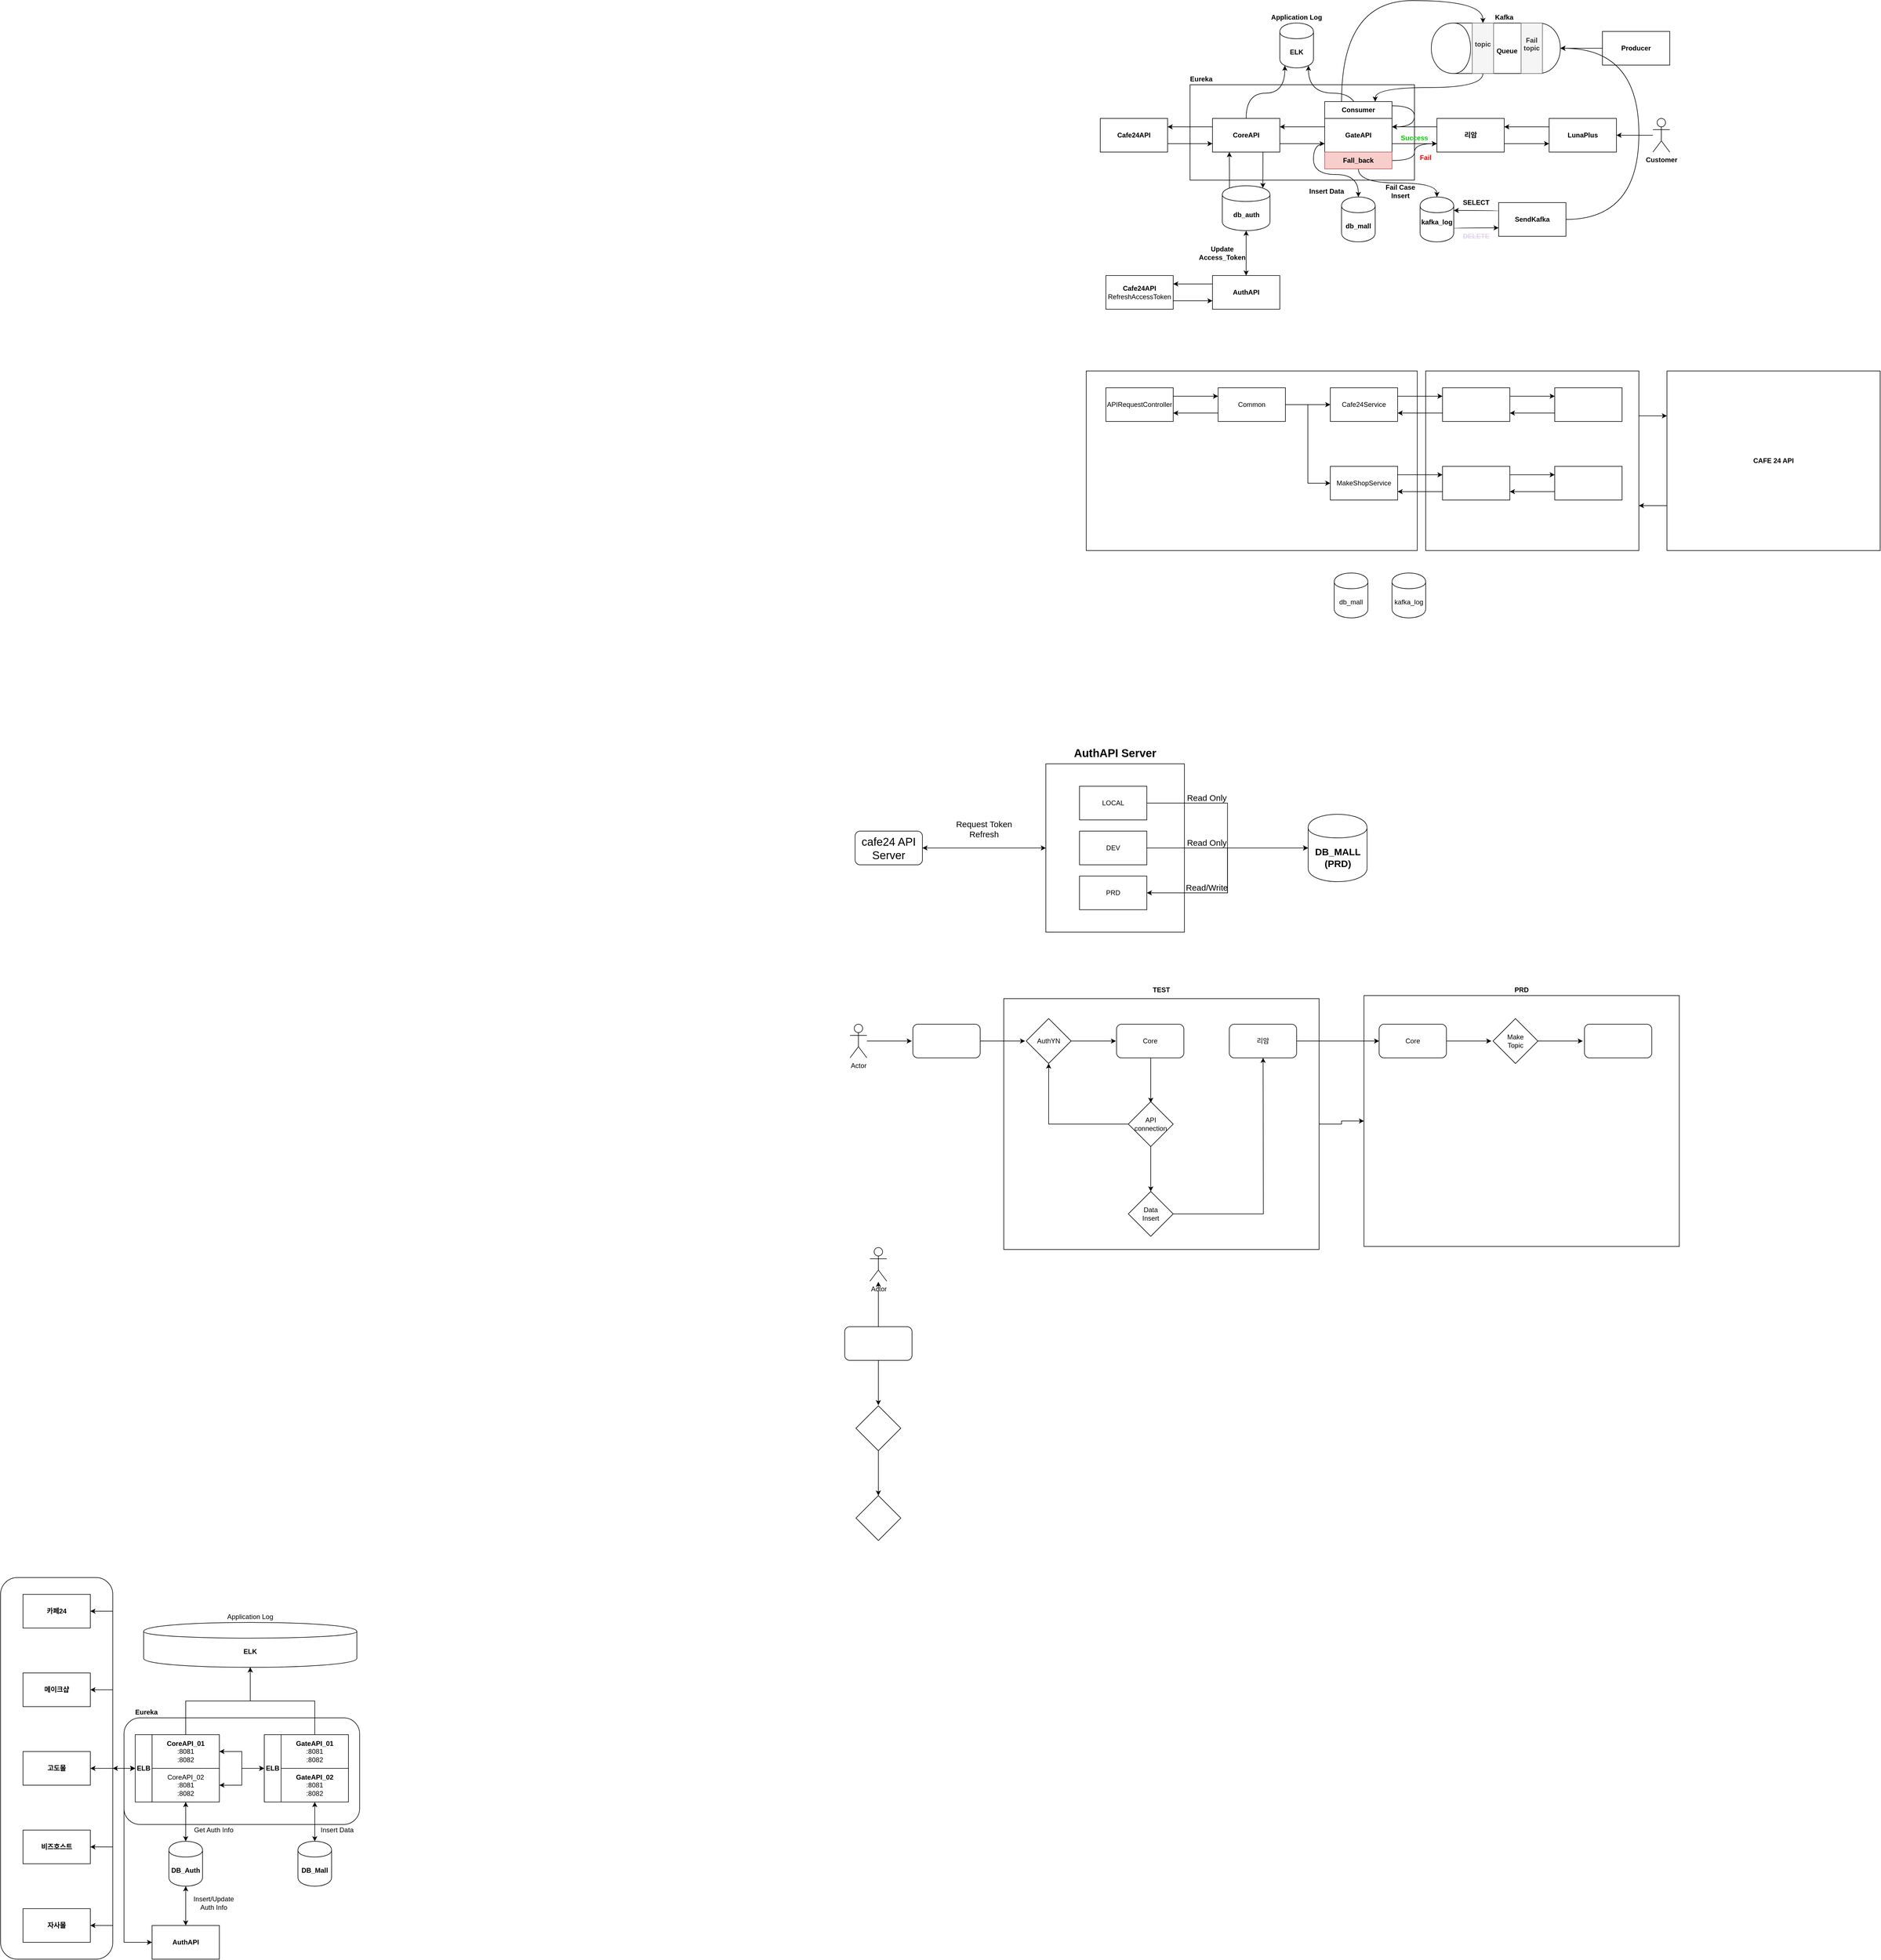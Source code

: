 <mxfile version="10.7.7" type="github"><diagram id="42ICKAVhLFUYCFlgOfqd" name="Page-1"><mxGraphModel dx="3048" dy="1965" grid="1" gridSize="10" guides="1" tooltips="1" connect="1" arrows="1" fold="1" page="1" pageScale="1" pageWidth="827" pageHeight="1169" background="#ffffff" math="0" shadow="0"><root><mxCell id="0"/><mxCell id="1" parent="0"/><mxCell id="e8cVg-T8dSf8cjD69aL8-143" value="" style="rounded=1;whiteSpace=wrap;html=1;" vertex="1" parent="1"><mxGeometry x="-1410" y="3040" width="420" height="190" as="geometry"/></mxCell><mxCell id="e8cVg-T8dSf8cjD69aL8-126" value="" style="rounded=1;whiteSpace=wrap;html=1;" vertex="1" parent="1"><mxGeometry x="-1630" y="2790" width="200" height="680" as="geometry"/></mxCell><mxCell id="e8cVg-T8dSf8cjD69aL8-74" value="" style="edgeStyle=orthogonalEdgeStyle;rounded=0;orthogonalLoop=1;jettySize=auto;html=1;" edge="1" parent="1" source="e8cVg-T8dSf8cjD69aL8-71" target="e8cVg-T8dSf8cjD69aL8-73"><mxGeometry relative="1" as="geometry"/></mxCell><mxCell id="e8cVg-T8dSf8cjD69aL8-71" value="" style="rounded=0;whiteSpace=wrap;html=1;" vertex="1" parent="1"><mxGeometry x="158" y="1758.5" width="562" height="447" as="geometry"/></mxCell><mxCell id="e8cVg-T8dSf8cjD69aL8-73" value="" style="rounded=0;whiteSpace=wrap;html=1;" vertex="1" parent="1"><mxGeometry x="800" y="1753" width="562" height="447" as="geometry"/></mxCell><mxCell id="qQLDGR3t0E1oaqMrPj8W-31" style="edgeStyle=orthogonalEdgeStyle;rounded=0;orthogonalLoop=1;jettySize=auto;html=1;exitX=0;exitY=0.5;exitDx=0;exitDy=0;entryX=1;entryY=0.5;entryDx=0;entryDy=0;fontSize=20;" parent="1" source="qQLDGR3t0E1oaqMrPj8W-4" target="qQLDGR3t0E1oaqMrPj8W-3" edge="1"><mxGeometry relative="1" as="geometry"/></mxCell><mxCell id="qQLDGR3t0E1oaqMrPj8W-4" value="&lt;font style=&quot;font-size: 17px&quot;&gt;&lt;b&gt;DB_MALL&lt;br&gt;(PRD)&lt;/b&gt;&lt;/font&gt;" style="shape=cylinder;whiteSpace=wrap;html=1;boundedLbl=1;backgroundOutline=1;" parent="1" vertex="1"><mxGeometry x="700.5" y="1430" width="105" height="120" as="geometry"/></mxCell><mxCell id="qQLDGR3t0E1oaqMrPj8W-32" style="edgeStyle=orthogonalEdgeStyle;rounded=0;orthogonalLoop=1;jettySize=auto;html=1;exitX=1;exitY=0.5;exitDx=0;exitDy=0;fontSize=20;" parent="1" source="qQLDGR3t0E1oaqMrPj8W-13" target="qQLDGR3t0E1oaqMrPj8W-5" edge="1"><mxGeometry relative="1" as="geometry"/></mxCell><mxCell id="qQLDGR3t0E1oaqMrPj8W-13" value="cafe24 API Server" style="rounded=1;whiteSpace=wrap;html=1;fontSize=20;" parent="1" vertex="1"><mxGeometry x="-107" y="1460" width="120" height="60" as="geometry"/></mxCell><mxCell id="qQLDGR3t0E1oaqMrPj8W-33" style="edgeStyle=orthogonalEdgeStyle;rounded=0;orthogonalLoop=1;jettySize=auto;html=1;exitX=0;exitY=0.5;exitDx=0;exitDy=0;entryX=1;entryY=0.5;entryDx=0;entryDy=0;fontSize=20;" parent="1" source="qQLDGR3t0E1oaqMrPj8W-5" target="qQLDGR3t0E1oaqMrPj8W-13" edge="1"><mxGeometry relative="1" as="geometry"/></mxCell><mxCell id="qQLDGR3t0E1oaqMrPj8W-5" value="" style="rounded=0;whiteSpace=wrap;html=1;" parent="1" vertex="1"><mxGeometry x="233" y="1340" width="247" height="300" as="geometry"/></mxCell><mxCell id="i5PrVwfJDP0Oif4N9ulg-36" style="edgeStyle=orthogonalEdgeStyle;rounded=0;orthogonalLoop=1;jettySize=auto;html=1;exitX=1;exitY=0.25;exitDx=0;exitDy=0;entryX=0;entryY=0.25;entryDx=0;entryDy=0;" parent="1" source="i5PrVwfJDP0Oif4N9ulg-24" target="i5PrVwfJDP0Oif4N9ulg-34" edge="1"><mxGeometry relative="1" as="geometry"/></mxCell><mxCell id="i5PrVwfJDP0Oif4N9ulg-24" value="" style="rounded=0;whiteSpace=wrap;html=1;" parent="1" vertex="1"><mxGeometry x="910" y="640" width="380" height="320" as="geometry"/></mxCell><mxCell id="i5PrVwfJDP0Oif4N9ulg-8" value="" style="rounded=0;whiteSpace=wrap;html=1;" parent="1" vertex="1"><mxGeometry x="305" y="640" width="590" height="320" as="geometry"/></mxCell><mxCell id="VjElKDRY21HF93xGervd-64" value="" style="rounded=0;whiteSpace=wrap;html=1;fontStyle=1" parent="1" vertex="1"><mxGeometry x="490" y="130" width="400" height="170" as="geometry"/></mxCell><mxCell id="yxk5ylUg4WmJQZPumc39-30" value="" style="shape=cylinder;whiteSpace=wrap;html=1;boundedLbl=1;backgroundOutline=1;rotation=-90;fontStyle=1" parent="1" vertex="1"><mxGeometry x="990" y="-50" width="90" height="230" as="geometry"/></mxCell><mxCell id="yxk5ylUg4WmJQZPumc39-11" style="edgeStyle=orthogonalEdgeStyle;rounded=0;orthogonalLoop=1;jettySize=auto;html=1;exitX=1;exitY=0.75;exitDx=0;exitDy=0;entryX=0;entryY=0.75;entryDx=0;entryDy=0;fontStyle=1" parent="1" source="yxk5ylUg4WmJQZPumc39-1" target="yxk5ylUg4WmJQZPumc39-2" edge="1"><mxGeometry relative="1" as="geometry"/></mxCell><mxCell id="yxk5ylUg4WmJQZPumc39-1" value="Cafe24API&lt;br&gt;" style="rounded=0;whiteSpace=wrap;html=1;fontStyle=1" parent="1" vertex="1"><mxGeometry x="330" y="190" width="120" height="60" as="geometry"/></mxCell><mxCell id="VjElKDRY21HF93xGervd-14" value="" style="edgeStyle=orthogonalEdgeStyle;curved=1;rounded=0;orthogonalLoop=1;jettySize=auto;html=1;fontStyle=1" parent="1" source="VjElKDRY21HF93xGervd-12" target="yxk5ylUg4WmJQZPumc39-22" edge="1"><mxGeometry relative="1" as="geometry"/></mxCell><mxCell id="VjElKDRY21HF93xGervd-17" style="edgeStyle=orthogonalEdgeStyle;curved=1;rounded=0;orthogonalLoop=1;jettySize=auto;html=1;exitX=0;exitY=0.25;exitDx=0;exitDy=0;entryX=1;entryY=0.25;entryDx=0;entryDy=0;fontStyle=1" parent="1" source="VjElKDRY21HF93xGervd-12" target="VjElKDRY21HF93xGervd-15" edge="1"><mxGeometry relative="1" as="geometry"/></mxCell><mxCell id="VjElKDRY21HF93xGervd-12" value="AuthAPI" style="rounded=0;whiteSpace=wrap;html=1;fontStyle=1" parent="1" vertex="1"><mxGeometry x="530" y="470" width="120" height="60" as="geometry"/></mxCell><mxCell id="VjElKDRY21HF93xGervd-18" style="edgeStyle=orthogonalEdgeStyle;curved=1;rounded=0;orthogonalLoop=1;jettySize=auto;html=1;exitX=1;exitY=0.75;exitDx=0;exitDy=0;entryX=0;entryY=0.75;entryDx=0;entryDy=0;fontStyle=1" parent="1" source="VjElKDRY21HF93xGervd-15" target="VjElKDRY21HF93xGervd-12" edge="1"><mxGeometry relative="1" as="geometry"/></mxCell><mxCell id="VjElKDRY21HF93xGervd-15" value="Cafe24API&lt;br&gt;&lt;span style=&quot;font-weight: normal&quot;&gt;RefreshAccessToken&lt;/span&gt;&lt;br&gt;" style="rounded=0;whiteSpace=wrap;html=1;fontStyle=1" parent="1" vertex="1"><mxGeometry x="340" y="470" width="120" height="60" as="geometry"/></mxCell><mxCell id="yxk5ylUg4WmJQZPumc39-10" style="edgeStyle=orthogonalEdgeStyle;rounded=0;orthogonalLoop=1;jettySize=auto;html=1;exitX=0;exitY=0.25;exitDx=0;exitDy=0;entryX=1;entryY=0.25;entryDx=0;entryDy=0;fontStyle=1" parent="1" source="yxk5ylUg4WmJQZPumc39-2" target="yxk5ylUg4WmJQZPumc39-1" edge="1"><mxGeometry relative="1" as="geometry"/></mxCell><mxCell id="VjElKDRY21HF93xGervd-96" style="edgeStyle=orthogonalEdgeStyle;curved=1;rounded=0;orthogonalLoop=1;jettySize=auto;html=1;exitX=1;exitY=0.75;exitDx=0;exitDy=0;entryX=0;entryY=0.75;entryDx=0;entryDy=0;fontStyle=1" parent="1" source="yxk5ylUg4WmJQZPumc39-2" target="VjElKDRY21HF93xGervd-87" edge="1"><mxGeometry relative="1" as="geometry"/></mxCell><mxCell id="VjElKDRY21HF93xGervd-119" style="edgeStyle=orthogonalEdgeStyle;curved=1;rounded=0;orthogonalLoop=1;jettySize=auto;html=1;exitX=0.75;exitY=1;exitDx=0;exitDy=0;entryX=0.85;entryY=0.05;entryDx=0;entryDy=0;entryPerimeter=0;fontStyle=1" parent="1" source="yxk5ylUg4WmJQZPumc39-2" target="yxk5ylUg4WmJQZPumc39-22" edge="1"><mxGeometry relative="1" as="geometry"/></mxCell><mxCell id="VjElKDRY21HF93xGervd-135" style="edgeStyle=orthogonalEdgeStyle;curved=1;rounded=0;orthogonalLoop=1;jettySize=auto;html=1;entryX=0.15;entryY=0.95;entryDx=0;entryDy=0;entryPerimeter=0;startArrow=none;startFill=0;fontStyle=1" parent="1" source="yxk5ylUg4WmJQZPumc39-2" target="VjElKDRY21HF93xGervd-134" edge="1"><mxGeometry relative="1" as="geometry"/></mxCell><mxCell id="yxk5ylUg4WmJQZPumc39-2" value="CoreAPI" style="rounded=0;whiteSpace=wrap;html=1;fontStyle=1" parent="1" vertex="1"><mxGeometry x="530" y="190" width="120" height="60" as="geometry"/></mxCell><mxCell id="VjElKDRY21HF93xGervd-84" style="edgeStyle=orthogonalEdgeStyle;curved=1;rounded=0;orthogonalLoop=1;jettySize=auto;html=1;exitX=1;exitY=0.75;exitDx=0;exitDy=0;entryX=0;entryY=0.75;entryDx=0;entryDy=0;fontStyle=1" parent="1" source="yxk5ylUg4WmJQZPumc39-6" target="VjElKDRY21HF93xGervd-4" edge="1"><mxGeometry relative="1" as="geometry"/></mxCell><mxCell id="VjElKDRY21HF93xGervd-93" style="edgeStyle=orthogonalEdgeStyle;curved=1;rounded=0;orthogonalLoop=1;jettySize=auto;html=1;exitX=0;exitY=0.25;exitDx=0;exitDy=0;entryX=1;entryY=0.25;entryDx=0;entryDy=0;fontStyle=1" parent="1" source="yxk5ylUg4WmJQZPumc39-6" target="VjElKDRY21HF93xGervd-87" edge="1"><mxGeometry relative="1" as="geometry"/></mxCell><mxCell id="yxk5ylUg4WmJQZPumc39-6" value="리암" style="rounded=0;whiteSpace=wrap;html=1;fontStyle=1" parent="1" vertex="1"><mxGeometry x="930" y="190" width="120" height="60" as="geometry"/></mxCell><mxCell id="VjElKDRY21HF93xGervd-94" style="edgeStyle=orthogonalEdgeStyle;curved=1;rounded=0;orthogonalLoop=1;jettySize=auto;html=1;exitX=1;exitY=0.75;exitDx=0;exitDy=0;entryX=0;entryY=0.75;entryDx=0;entryDy=0;fontStyle=1" parent="1" source="VjElKDRY21HF93xGervd-87" target="yxk5ylUg4WmJQZPumc39-6" edge="1"><mxGeometry relative="1" as="geometry"/></mxCell><mxCell id="VjElKDRY21HF93xGervd-95" style="edgeStyle=orthogonalEdgeStyle;curved=1;rounded=0;orthogonalLoop=1;jettySize=auto;html=1;exitX=0;exitY=0.25;exitDx=0;exitDy=0;entryX=1;entryY=0.25;entryDx=0;entryDy=0;fontStyle=1" parent="1" source="VjElKDRY21HF93xGervd-87" target="yxk5ylUg4WmJQZPumc39-2" edge="1"><mxGeometry relative="1" as="geometry"/></mxCell><mxCell id="VjElKDRY21HF93xGervd-97" style="edgeStyle=orthogonalEdgeStyle;curved=1;rounded=0;orthogonalLoop=1;jettySize=auto;html=1;exitX=0;exitY=0.75;exitDx=0;exitDy=0;entryX=0.5;entryY=0;entryDx=0;entryDy=0;fontStyle=1" parent="1" source="VjElKDRY21HF93xGervd-87" target="yxk5ylUg4WmJQZPumc39-16" edge="1"><mxGeometry relative="1" as="geometry"/></mxCell><mxCell id="VjElKDRY21HF93xGervd-136" style="edgeStyle=orthogonalEdgeStyle;curved=1;rounded=0;orthogonalLoop=1;jettySize=auto;html=1;exitX=0.5;exitY=0;exitDx=0;exitDy=0;entryX=0.85;entryY=0.95;entryDx=0;entryDy=0;entryPerimeter=0;startArrow=none;startFill=0;fontStyle=1" parent="1" source="VjElKDRY21HF93xGervd-87" target="VjElKDRY21HF93xGervd-134" edge="1"><mxGeometry relative="1" as="geometry"/></mxCell><mxCell id="VjElKDRY21HF93xGervd-87" value="&lt;span&gt;GateAPI&lt;/span&gt;" style="rounded=0;whiteSpace=wrap;html=1;fontStyle=1" parent="1" vertex="1"><mxGeometry x="730" y="190" width="120" height="60" as="geometry"/></mxCell><mxCell id="VjElKDRY21HF93xGervd-101" style="edgeStyle=orthogonalEdgeStyle;curved=1;rounded=0;orthogonalLoop=1;jettySize=auto;html=1;exitX=0.25;exitY=0;exitDx=0;exitDy=0;entryX=0.5;entryY=0;entryDx=0;entryDy=0;fontStyle=1" parent="1" source="VjElKDRY21HF93xGervd-89" target="yxk5ylUg4WmJQZPumc39-35" edge="1"><mxGeometry relative="1" as="geometry"><Array as="points"><mxPoint x="760" y="-20"/><mxPoint x="1012" y="-20"/></Array></mxGeometry></mxCell><mxCell id="VjElKDRY21HF93xGervd-103" style="edgeStyle=orthogonalEdgeStyle;curved=1;rounded=0;orthogonalLoop=1;jettySize=auto;html=1;exitX=1;exitY=0.25;exitDx=0;exitDy=0;entryX=1;entryY=0.25;entryDx=0;entryDy=0;fontStyle=1" parent="1" source="VjElKDRY21HF93xGervd-89" target="VjElKDRY21HF93xGervd-87" edge="1"><mxGeometry relative="1" as="geometry"><Array as="points"><mxPoint x="890" y="168"/><mxPoint x="890" y="205"/></Array></mxGeometry></mxCell><mxCell id="VjElKDRY21HF93xGervd-89" value="Consumer" style="rounded=0;whiteSpace=wrap;html=1;fontStyle=1" parent="1" vertex="1"><mxGeometry x="730" y="160" width="120" height="30" as="geometry"/></mxCell><mxCell id="VjElKDRY21HF93xGervd-83" style="edgeStyle=orthogonalEdgeStyle;curved=1;rounded=0;orthogonalLoop=1;jettySize=auto;html=1;exitX=0;exitY=0.25;exitDx=0;exitDy=0;entryX=1;entryY=0.25;entryDx=0;entryDy=0;fontStyle=1" parent="1" source="VjElKDRY21HF93xGervd-4" target="yxk5ylUg4WmJQZPumc39-6" edge="1"><mxGeometry relative="1" as="geometry"/></mxCell><mxCell id="VjElKDRY21HF93xGervd-4" value="LunaPlus" style="rounded=0;whiteSpace=wrap;html=1;fontStyle=1" parent="1" vertex="1"><mxGeometry x="1130" y="190" width="120" height="60" as="geometry"/></mxCell><mxCell id="yxk5ylUg4WmJQZPumc39-16" value="db_mall" style="shape=cylinder;whiteSpace=wrap;html=1;boundedLbl=1;backgroundOutline=1;fontStyle=1" parent="1" vertex="1"><mxGeometry x="760" y="330" width="60" height="80" as="geometry"/></mxCell><mxCell id="VjElKDRY21HF93xGervd-27" style="edgeStyle=orthogonalEdgeStyle;curved=1;rounded=0;orthogonalLoop=1;jettySize=auto;html=1;exitX=1;exitY=0.7;exitDx=0;exitDy=0;entryX=0;entryY=0.75;entryDx=0;entryDy=0;fontStyle=1" parent="1" source="yxk5ylUg4WmJQZPumc39-17" target="VjElKDRY21HF93xGervd-19" edge="1"><mxGeometry relative="1" as="geometry"><Array as="points"><mxPoint x="960" y="385"/></Array></mxGeometry></mxCell><mxCell id="yxk5ylUg4WmJQZPumc39-17" value="kafka_log&lt;br&gt;&lt;br&gt;" style="shape=cylinder;whiteSpace=wrap;html=1;boundedLbl=1;backgroundOutline=1;fontStyle=1" parent="1" vertex="1"><mxGeometry x="900" y="330" width="60" height="80" as="geometry"/></mxCell><mxCell id="VjElKDRY21HF93xGervd-115" value="" style="edgeStyle=orthogonalEdgeStyle;curved=1;rounded=0;orthogonalLoop=1;jettySize=auto;html=1;fontStyle=1" parent="1" source="yxk5ylUg4WmJQZPumc39-22" edge="1"><mxGeometry relative="1" as="geometry"><mxPoint x="590" y="470" as="targetPoint"/></mxGeometry></mxCell><mxCell id="VjElKDRY21HF93xGervd-120" style="edgeStyle=orthogonalEdgeStyle;curved=1;rounded=0;orthogonalLoop=1;jettySize=auto;html=1;exitX=0.15;exitY=0.05;exitDx=0;exitDy=0;exitPerimeter=0;entryX=0.25;entryY=1;entryDx=0;entryDy=0;fontStyle=1" parent="1" source="yxk5ylUg4WmJQZPumc39-22" target="yxk5ylUg4WmJQZPumc39-2" edge="1"><mxGeometry relative="1" as="geometry"/></mxCell><mxCell id="yxk5ylUg4WmJQZPumc39-22" value="db_auth" style="shape=cylinder;whiteSpace=wrap;html=1;boundedLbl=1;backgroundOutline=1;fontStyle=1" parent="1" vertex="1"><mxGeometry x="547.5" y="310" width="85" height="80" as="geometry"/></mxCell><mxCell id="VjElKDRY21HF93xGervd-102" style="edgeStyle=orthogonalEdgeStyle;curved=1;rounded=0;orthogonalLoop=1;jettySize=auto;html=1;exitX=0.5;exitY=1;exitDx=0;exitDy=0;entryX=0.75;entryY=0;entryDx=0;entryDy=0;fontStyle=1" parent="1" source="yxk5ylUg4WmJQZPumc39-35" target="VjElKDRY21HF93xGervd-89" edge="1"><mxGeometry relative="1" as="geometry"/></mxCell><mxCell id="yxk5ylUg4WmJQZPumc39-35" value="topic&lt;br&gt;&lt;br&gt;" style="rounded=0;whiteSpace=wrap;html=1;fillColor=#f5f5f5;strokeColor=#666666;fontColor=#333333;fontStyle=1" parent="1" vertex="1"><mxGeometry x="993" y="20" width="38" height="90" as="geometry"/></mxCell><mxCell id="yxk5ylUg4WmJQZPumc39-47" style="edgeStyle=orthogonalEdgeStyle;curved=1;rounded=0;orthogonalLoop=1;jettySize=auto;html=1;exitX=0;exitY=0.5;exitDx=0;exitDy=0;entryX=0.5;entryY=1;entryDx=0;entryDy=0;fontStyle=1" parent="1" source="yxk5ylUg4WmJQZPumc39-44" target="yxk5ylUg4WmJQZPumc39-30" edge="1"><mxGeometry relative="1" as="geometry"/></mxCell><mxCell id="yxk5ylUg4WmJQZPumc39-44" value="Producer&lt;br&gt;" style="rounded=0;whiteSpace=wrap;html=1;fontStyle=1" parent="1" vertex="1"><mxGeometry x="1225" y="35" width="120" height="60" as="geometry"/></mxCell><mxCell id="yxk5ylUg4WmJQZPumc39-48" value="Queue" style="text;html=1;strokeColor=none;fillColor=none;align=center;verticalAlign=middle;whiteSpace=wrap;rounded=0;fontStyle=1" parent="1" vertex="1"><mxGeometry x="1035" y="60" width="40" height="20" as="geometry"/></mxCell><mxCell id="VjElKDRY21HF93xGervd-38" style="edgeStyle=none;rounded=0;orthogonalLoop=1;jettySize=auto;html=1;entryX=1;entryY=0.5;entryDx=0;entryDy=0;fontStyle=1" parent="1" source="yxk5ylUg4WmJQZPumc39-55" target="VjElKDRY21HF93xGervd-4" edge="1"><mxGeometry relative="1" as="geometry"/></mxCell><mxCell id="yxk5ylUg4WmJQZPumc39-55" value="Customer" style="shape=umlActor;verticalLabelPosition=bottom;labelBackgroundColor=#ffffff;verticalAlign=top;html=1;outlineConnect=0;fontStyle=1" parent="1" vertex="1"><mxGeometry x="1315" y="190" width="30" height="60" as="geometry"/></mxCell><mxCell id="VjElKDRY21HF93xGervd-22" style="edgeStyle=orthogonalEdgeStyle;curved=1;rounded=0;orthogonalLoop=1;jettySize=auto;html=1;exitX=1;exitY=0.5;exitDx=0;exitDy=0;entryX=0.5;entryY=1;entryDx=0;entryDy=0;fontStyle=1" parent="1" source="VjElKDRY21HF93xGervd-19" target="yxk5ylUg4WmJQZPumc39-30" edge="1"><mxGeometry relative="1" as="geometry"><Array as="points"><mxPoint x="1290" y="370"/><mxPoint x="1290" y="65"/></Array></mxGeometry></mxCell><mxCell id="VjElKDRY21HF93xGervd-28" style="edgeStyle=orthogonalEdgeStyle;curved=1;rounded=0;orthogonalLoop=1;jettySize=auto;html=1;exitX=0;exitY=0.25;exitDx=0;exitDy=0;entryX=1;entryY=0.3;entryDx=0;entryDy=0;fontStyle=1" parent="1" source="VjElKDRY21HF93xGervd-19" target="yxk5ylUg4WmJQZPumc39-17" edge="1"><mxGeometry relative="1" as="geometry"><Array as="points"><mxPoint x="1040" y="354"/></Array></mxGeometry></mxCell><mxCell id="VjElKDRY21HF93xGervd-19" value="SendKafka" style="rounded=0;whiteSpace=wrap;html=1;fontStyle=1" parent="1" vertex="1"><mxGeometry x="1040" y="340" width="120" height="60" as="geometry"/></mxCell><mxCell id="VjElKDRY21HF93xGervd-50" value="SELECT" style="text;html=1;strokeColor=none;fillColor=none;align=center;verticalAlign=middle;whiteSpace=wrap;rounded=0;fontStyle=1" parent="1" vertex="1"><mxGeometry x="980" y="330" width="40" height="20" as="geometry"/></mxCell><mxCell id="VjElKDRY21HF93xGervd-52" value="&lt;strike&gt;DELETE&lt;/strike&gt;" style="text;html=1;strokeColor=none;fillColor=none;align=center;verticalAlign=middle;whiteSpace=wrap;rounded=0;fontColor=#E1D5E7;fontStyle=1" parent="1" vertex="1"><mxGeometry x="980" y="390" width="40" height="20" as="geometry"/></mxCell><mxCell id="VjElKDRY21HF93xGervd-86" value="Update Access_Token" style="text;html=1;strokeColor=none;fillColor=none;align=center;verticalAlign=middle;whiteSpace=wrap;rounded=0;fontStyle=1" parent="1" vertex="1"><mxGeometry x="504" y="420" width="87" height="20" as="geometry"/></mxCell><mxCell id="VjElKDRY21HF93xGervd-98" style="edgeStyle=orthogonalEdgeStyle;curved=1;rounded=0;orthogonalLoop=1;jettySize=auto;html=1;exitX=0.5;exitY=1;exitDx=0;exitDy=0;entryX=0.5;entryY=0;entryDx=0;entryDy=0;fontStyle=1" parent="1" source="VjElKDRY21HF93xGervd-92" target="yxk5ylUg4WmJQZPumc39-17" edge="1"><mxGeometry relative="1" as="geometry"/></mxCell><mxCell id="VjElKDRY21HF93xGervd-130" style="edgeStyle=orthogonalEdgeStyle;curved=1;rounded=0;orthogonalLoop=1;jettySize=auto;html=1;exitX=1;exitY=0.5;exitDx=0;exitDy=0;entryX=0;entryY=0.75;entryDx=0;entryDy=0;startArrow=none;startFill=0;fontStyle=1" parent="1" source="VjElKDRY21HF93xGervd-92" target="yxk5ylUg4WmJQZPumc39-6" edge="1"><mxGeometry relative="1" as="geometry"/></mxCell><mxCell id="VjElKDRY21HF93xGervd-92" value="Fall_back" style="rounded=0;whiteSpace=wrap;html=1;fillColor=#f8cecc;strokeColor=#b85450;fontStyle=1" parent="1" vertex="1"><mxGeometry x="730" y="250" width="120" height="30" as="geometry"/></mxCell><mxCell id="VjElKDRY21HF93xGervd-99" value="Insert Data" style="text;html=1;strokeColor=none;fillColor=none;align=center;verticalAlign=middle;whiteSpace=wrap;rounded=0;fontStyle=1" parent="1" vertex="1"><mxGeometry x="690" y="310" width="87" height="20" as="geometry"/></mxCell><mxCell id="VjElKDRY21HF93xGervd-100" value="Fail Case Insert" style="text;html=1;strokeColor=none;fillColor=none;align=center;verticalAlign=middle;whiteSpace=wrap;rounded=0;fontStyle=1" parent="1" vertex="1"><mxGeometry x="820" y="310" width="90" height="20" as="geometry"/></mxCell><mxCell id="VjElKDRY21HF93xGervd-104" value="Fail&lt;br&gt;topic&lt;br&gt;&lt;br&gt;" style="rounded=0;whiteSpace=wrap;html=1;fillColor=#f5f5f5;strokeColor=#666666;fontColor=#333333;fontStyle=1" parent="1" vertex="1"><mxGeometry x="1080" y="20" width="38" height="90" as="geometry"/></mxCell><mxCell id="VjElKDRY21HF93xGervd-121" value="Eureka" style="text;html=1;strokeColor=none;fillColor=none;align=center;verticalAlign=middle;whiteSpace=wrap;rounded=0;fontStyle=1" parent="1" vertex="1"><mxGeometry x="490" y="110" width="40" height="20" as="geometry"/></mxCell><mxCell id="VjElKDRY21HF93xGervd-122" value="Kafka" style="text;html=1;strokeColor=none;fillColor=none;align=center;verticalAlign=middle;whiteSpace=wrap;rounded=0;fontStyle=1" parent="1" vertex="1"><mxGeometry x="1030" width="40" height="20" as="geometry"/></mxCell><mxCell id="VjElKDRY21HF93xGervd-131" value="&lt;span&gt;&lt;font color=&quot;#ff0000&quot;&gt;Fail&lt;/font&gt;&lt;/span&gt;" style="text;html=1;strokeColor=none;fillColor=none;align=center;verticalAlign=middle;whiteSpace=wrap;rounded=0;fontStyle=1" parent="1" vertex="1"><mxGeometry x="890" y="250" width="40" height="20" as="geometry"/></mxCell><mxCell id="VjElKDRY21HF93xGervd-132" value="&lt;span&gt;&lt;font color=&quot;#00cc00&quot;&gt;Success&lt;/font&gt;&lt;/span&gt;" style="text;html=1;strokeColor=none;fillColor=none;align=center;verticalAlign=middle;whiteSpace=wrap;rounded=0;fontStyle=1" parent="1" vertex="1"><mxGeometry x="870" y="215" width="40" height="20" as="geometry"/></mxCell><mxCell id="VjElKDRY21HF93xGervd-134" value="ELK" style="shape=cylinder;whiteSpace=wrap;html=1;boundedLbl=1;backgroundOutline=1;fontStyle=1" parent="1" vertex="1"><mxGeometry x="650" y="20" width="60" height="80" as="geometry"/></mxCell><mxCell id="VjElKDRY21HF93xGervd-137" value="Application Log" style="text;html=1;strokeColor=none;fillColor=none;align=center;verticalAlign=middle;whiteSpace=wrap;rounded=0;fontColor=#000000;fontStyle=1" parent="1" vertex="1"><mxGeometry x="625" width="110" height="20" as="geometry"/></mxCell><mxCell id="i5PrVwfJDP0Oif4N9ulg-11" style="edgeStyle=orthogonalEdgeStyle;rounded=0;orthogonalLoop=1;jettySize=auto;html=1;exitX=1;exitY=0.25;exitDx=0;exitDy=0;entryX=0;entryY=0.25;entryDx=0;entryDy=0;" parent="1" source="UaDfjwhbyAhIry-C1e5H-1" target="UaDfjwhbyAhIry-C1e5H-2" edge="1"><mxGeometry relative="1" as="geometry"/></mxCell><mxCell id="UaDfjwhbyAhIry-C1e5H-1" value="APIRequestController" style="rounded=0;whiteSpace=wrap;html=1;" parent="1" vertex="1"><mxGeometry x="340" y="670" width="120" height="60" as="geometry"/></mxCell><mxCell id="UaDfjwhbyAhIry-C1e5H-5" value="" style="edgeStyle=orthogonalEdgeStyle;rounded=0;orthogonalLoop=1;jettySize=auto;html=1;" parent="1" source="UaDfjwhbyAhIry-C1e5H-2" target="UaDfjwhbyAhIry-C1e5H-4" edge="1"><mxGeometry relative="1" as="geometry"/></mxCell><mxCell id="i5PrVwfJDP0Oif4N9ulg-3" style="edgeStyle=orthogonalEdgeStyle;rounded=0;orthogonalLoop=1;jettySize=auto;html=1;exitX=1;exitY=0.5;exitDx=0;exitDy=0;entryX=0;entryY=0.5;entryDx=0;entryDy=0;" parent="1" source="UaDfjwhbyAhIry-C1e5H-2" target="i5PrVwfJDP0Oif4N9ulg-1" edge="1"><mxGeometry relative="1" as="geometry"/></mxCell><mxCell id="i5PrVwfJDP0Oif4N9ulg-12" style="edgeStyle=orthogonalEdgeStyle;rounded=0;orthogonalLoop=1;jettySize=auto;html=1;exitX=0;exitY=0.75;exitDx=0;exitDy=0;entryX=1;entryY=0.75;entryDx=0;entryDy=0;" parent="1" source="UaDfjwhbyAhIry-C1e5H-2" target="UaDfjwhbyAhIry-C1e5H-1" edge="1"><mxGeometry relative="1" as="geometry"/></mxCell><mxCell id="UaDfjwhbyAhIry-C1e5H-2" value="Common" style="rounded=0;whiteSpace=wrap;html=1;" parent="1" vertex="1"><mxGeometry x="540" y="670" width="120" height="60" as="geometry"/></mxCell><mxCell id="i5PrVwfJDP0Oif4N9ulg-17" style="edgeStyle=orthogonalEdgeStyle;rounded=0;orthogonalLoop=1;jettySize=auto;html=1;exitX=1;exitY=0.25;exitDx=0;exitDy=0;entryX=0;entryY=0.25;entryDx=0;entryDy=0;" parent="1" source="UaDfjwhbyAhIry-C1e5H-4" target="UaDfjwhbyAhIry-C1e5H-6" edge="1"><mxGeometry relative="1" as="geometry"/></mxCell><mxCell id="UaDfjwhbyAhIry-C1e5H-4" value="Cafe24Service" style="rounded=0;whiteSpace=wrap;html=1;" parent="1" vertex="1"><mxGeometry x="740" y="670" width="120" height="60" as="geometry"/></mxCell><mxCell id="i5PrVwfJDP0Oif4N9ulg-28" style="edgeStyle=orthogonalEdgeStyle;rounded=0;orthogonalLoop=1;jettySize=auto;html=1;exitX=1;exitY=0.25;exitDx=0;exitDy=0;entryX=0;entryY=0.25;entryDx=0;entryDy=0;" parent="1" source="i5PrVwfJDP0Oif4N9ulg-1" target="i5PrVwfJDP0Oif4N9ulg-25" edge="1"><mxGeometry relative="1" as="geometry"/></mxCell><mxCell id="i5PrVwfJDP0Oif4N9ulg-1" value="MakeShopService" style="rounded=0;whiteSpace=wrap;html=1;" parent="1" vertex="1"><mxGeometry x="740" y="810" width="120" height="60" as="geometry"/></mxCell><mxCell id="i5PrVwfJDP0Oif4N9ulg-18" style="edgeStyle=orthogonalEdgeStyle;rounded=0;orthogonalLoop=1;jettySize=auto;html=1;exitX=0;exitY=0.75;exitDx=0;exitDy=0;entryX=1;entryY=0.75;entryDx=0;entryDy=0;" parent="1" source="UaDfjwhbyAhIry-C1e5H-6" target="UaDfjwhbyAhIry-C1e5H-4" edge="1"><mxGeometry relative="1" as="geometry"/></mxCell><mxCell id="i5PrVwfJDP0Oif4N9ulg-32" style="edgeStyle=orthogonalEdgeStyle;rounded=0;orthogonalLoop=1;jettySize=auto;html=1;exitX=1;exitY=0.25;exitDx=0;exitDy=0;entryX=0;entryY=0.25;entryDx=0;entryDy=0;" parent="1" source="UaDfjwhbyAhIry-C1e5H-6" target="i5PrVwfJDP0Oif4N9ulg-4" edge="1"><mxGeometry relative="1" as="geometry"/></mxCell><mxCell id="UaDfjwhbyAhIry-C1e5H-6" value="" style="rounded=0;whiteSpace=wrap;html=1;fontStyle=1" parent="1" vertex="1"><mxGeometry x="940" y="670" width="120" height="60" as="geometry"/></mxCell><mxCell id="i5PrVwfJDP0Oif4N9ulg-33" style="edgeStyle=orthogonalEdgeStyle;rounded=0;orthogonalLoop=1;jettySize=auto;html=1;exitX=0;exitY=0.75;exitDx=0;exitDy=0;entryX=1;entryY=0.75;entryDx=0;entryDy=0;" parent="1" source="i5PrVwfJDP0Oif4N9ulg-4" target="UaDfjwhbyAhIry-C1e5H-6" edge="1"><mxGeometry relative="1" as="geometry"/></mxCell><mxCell id="i5PrVwfJDP0Oif4N9ulg-4" value="" style="rounded=0;whiteSpace=wrap;html=1;fontStyle=1" parent="1" vertex="1"><mxGeometry x="1140" y="670" width="120" height="60" as="geometry"/></mxCell><mxCell id="i5PrVwfJDP0Oif4N9ulg-14" value="kafka_log" style="shape=cylinder;whiteSpace=wrap;html=1;boundedLbl=1;backgroundOutline=1;" parent="1" vertex="1"><mxGeometry x="850" y="1000" width="60" height="80" as="geometry"/></mxCell><mxCell id="i5PrVwfJDP0Oif4N9ulg-15" value="db_mall" style="shape=cylinder;whiteSpace=wrap;html=1;boundedLbl=1;backgroundOutline=1;" parent="1" vertex="1"><mxGeometry x="747" y="1000" width="60" height="80" as="geometry"/></mxCell><mxCell id="i5PrVwfJDP0Oif4N9ulg-29" style="edgeStyle=orthogonalEdgeStyle;rounded=0;orthogonalLoop=1;jettySize=auto;html=1;exitX=0;exitY=0.75;exitDx=0;exitDy=0;entryX=1;entryY=0.75;entryDx=0;entryDy=0;" parent="1" source="i5PrVwfJDP0Oif4N9ulg-25" target="i5PrVwfJDP0Oif4N9ulg-1" edge="1"><mxGeometry relative="1" as="geometry"/></mxCell><mxCell id="i5PrVwfJDP0Oif4N9ulg-30" style="edgeStyle=orthogonalEdgeStyle;rounded=0;orthogonalLoop=1;jettySize=auto;html=1;exitX=1;exitY=0.25;exitDx=0;exitDy=0;entryX=0;entryY=0.25;entryDx=0;entryDy=0;" parent="1" source="i5PrVwfJDP0Oif4N9ulg-25" target="i5PrVwfJDP0Oif4N9ulg-26" edge="1"><mxGeometry relative="1" as="geometry"/></mxCell><mxCell id="i5PrVwfJDP0Oif4N9ulg-25" value="" style="rounded=0;whiteSpace=wrap;html=1;" parent="1" vertex="1"><mxGeometry x="940" y="810" width="120" height="60" as="geometry"/></mxCell><mxCell id="i5PrVwfJDP0Oif4N9ulg-31" style="edgeStyle=orthogonalEdgeStyle;rounded=0;orthogonalLoop=1;jettySize=auto;html=1;exitX=0;exitY=0.75;exitDx=0;exitDy=0;entryX=1;entryY=0.75;entryDx=0;entryDy=0;" parent="1" source="i5PrVwfJDP0Oif4N9ulg-26" target="i5PrVwfJDP0Oif4N9ulg-25" edge="1"><mxGeometry relative="1" as="geometry"/></mxCell><mxCell id="i5PrVwfJDP0Oif4N9ulg-26" value="" style="rounded=0;whiteSpace=wrap;html=1;" parent="1" vertex="1"><mxGeometry x="1140" y="810" width="120" height="60" as="geometry"/></mxCell><mxCell id="i5PrVwfJDP0Oif4N9ulg-37" style="edgeStyle=orthogonalEdgeStyle;rounded=0;orthogonalLoop=1;jettySize=auto;html=1;exitX=0;exitY=0.75;exitDx=0;exitDy=0;entryX=1;entryY=0.75;entryDx=0;entryDy=0;" parent="1" source="i5PrVwfJDP0Oif4N9ulg-34" target="i5PrVwfJDP0Oif4N9ulg-24" edge="1"><mxGeometry relative="1" as="geometry"/></mxCell><mxCell id="i5PrVwfJDP0Oif4N9ulg-34" value="&lt;b&gt;CAFE 24 API&lt;/b&gt;" style="rounded=0;whiteSpace=wrap;html=1;" parent="1" vertex="1"><mxGeometry x="1340" y="640" width="380" height="320" as="geometry"/></mxCell><mxCell id="qQLDGR3t0E1oaqMrPj8W-29" style="edgeStyle=orthogonalEdgeStyle;rounded=0;orthogonalLoop=1;jettySize=auto;html=1;exitX=1;exitY=0.5;exitDx=0;exitDy=0;entryX=0;entryY=0.5;entryDx=0;entryDy=0;fontSize=20;" parent="1" source="qQLDGR3t0E1oaqMrPj8W-1" target="qQLDGR3t0E1oaqMrPj8W-4" edge="1"><mxGeometry relative="1" as="geometry"/></mxCell><mxCell id="qQLDGR3t0E1oaqMrPj8W-1" value="LOCAL" style="rounded=0;whiteSpace=wrap;html=1;" parent="1" vertex="1"><mxGeometry x="293" y="1380" width="120" height="60" as="geometry"/></mxCell><mxCell id="qQLDGR3t0E1oaqMrPj8W-2" value="DEV" style="rounded=0;whiteSpace=wrap;html=1;" parent="1" vertex="1"><mxGeometry x="293" y="1460" width="120" height="60" as="geometry"/></mxCell><mxCell id="qQLDGR3t0E1oaqMrPj8W-3" value="PRD" style="rounded=0;whiteSpace=wrap;html=1;" parent="1" vertex="1"><mxGeometry x="293" y="1540" width="120" height="60" as="geometry"/></mxCell><mxCell id="qQLDGR3t0E1oaqMrPj8W-7" value="AuthAPI Server" style="text;html=1;strokeColor=none;fillColor=none;align=center;verticalAlign=middle;whiteSpace=wrap;rounded=0;fontStyle=1;fontSize=20;" parent="1" vertex="1"><mxGeometry x="233" y="1300" width="247" height="40" as="geometry"/></mxCell><mxCell id="qQLDGR3t0E1oaqMrPj8W-34" value="&lt;font style=&quot;font-size: 15px;&quot;&gt;Read Only&lt;/font&gt;" style="text;html=1;strokeColor=none;fillColor=none;align=center;verticalAlign=middle;whiteSpace=wrap;rounded=0;fontSize=15;" parent="1" vertex="1"><mxGeometry x="480" y="1470" width="80" height="20" as="geometry"/></mxCell><mxCell id="qQLDGR3t0E1oaqMrPj8W-36" value="&lt;font style=&quot;font-size: 15px;&quot;&gt;Read Only&lt;/font&gt;" style="text;html=1;strokeColor=none;fillColor=none;align=center;verticalAlign=middle;whiteSpace=wrap;rounded=0;fontSize=15;" parent="1" vertex="1"><mxGeometry x="480" y="1390" width="80" height="20" as="geometry"/></mxCell><mxCell id="qQLDGR3t0E1oaqMrPj8W-37" value="&lt;font style=&quot;font-size: 15px&quot;&gt;Read/Write&lt;/font&gt;" style="text;html=1;strokeColor=none;fillColor=none;align=center;verticalAlign=middle;whiteSpace=wrap;rounded=0;fontSize=15;" parent="1" vertex="1"><mxGeometry x="480" y="1550" width="80" height="20" as="geometry"/></mxCell><mxCell id="qQLDGR3t0E1oaqMrPj8W-28" style="edgeStyle=orthogonalEdgeStyle;rounded=0;orthogonalLoop=1;jettySize=auto;html=1;exitX=1;exitY=0.5;exitDx=0;exitDy=0;entryX=0;entryY=0.5;entryDx=0;entryDy=0;fontSize=20;" parent="1" source="qQLDGR3t0E1oaqMrPj8W-2" target="qQLDGR3t0E1oaqMrPj8W-4" edge="1"><mxGeometry relative="1" as="geometry"/></mxCell><mxCell id="qQLDGR3t0E1oaqMrPj8W-38" style="edgeStyle=orthogonalEdgeStyle;rounded=0;orthogonalLoop=1;jettySize=auto;html=1;exitX=0;exitY=0.5;exitDx=0;exitDy=0;entryX=1;entryY=0.5;entryDx=0;entryDy=0;fontSize=15;" parent="1" source="qQLDGR3t0E1oaqMrPj8W-4" target="qQLDGR3t0E1oaqMrPj8W-3" edge="1"><mxGeometry relative="1" as="geometry"/></mxCell><mxCell id="qQLDGR3t0E1oaqMrPj8W-39" value="Request Token Refresh&lt;br&gt;&lt;br&gt;" style="text;html=1;strokeColor=none;fillColor=none;align=center;verticalAlign=middle;whiteSpace=wrap;rounded=0;fontSize=15;" parent="1" vertex="1"><mxGeometry x="48" y="1440" width="150" height="50" as="geometry"/></mxCell><mxCell id="e8cVg-T8dSf8cjD69aL8-25" value="" style="edgeStyle=orthogonalEdgeStyle;rounded=0;orthogonalLoop=1;jettySize=auto;html=1;" edge="1" parent="1" source="e8cVg-T8dSf8cjD69aL8-26"><mxGeometry relative="1" as="geometry"><mxPoint x="-6" y="1834" as="targetPoint"/></mxGeometry></mxCell><mxCell id="e8cVg-T8dSf8cjD69aL8-26" value="Actor" style="shape=umlActor;verticalLabelPosition=bottom;labelBackgroundColor=#ffffff;verticalAlign=top;html=1;outlineConnect=0;" vertex="1" parent="1"><mxGeometry x="-116" y="1804" width="30" height="60" as="geometry"/></mxCell><mxCell id="e8cVg-T8dSf8cjD69aL8-27" value="" style="edgeStyle=orthogonalEdgeStyle;rounded=0;orthogonalLoop=1;jettySize=auto;html=1;" edge="1" parent="1" source="e8cVg-T8dSf8cjD69aL8-28"><mxGeometry relative="1" as="geometry"><mxPoint x="196" y="1834" as="targetPoint"/></mxGeometry></mxCell><mxCell id="e8cVg-T8dSf8cjD69aL8-28" value="" style="rounded=1;whiteSpace=wrap;html=1;" vertex="1" parent="1"><mxGeometry x="-4" y="1804" width="120" height="60" as="geometry"/></mxCell><mxCell id="e8cVg-T8dSf8cjD69aL8-29" value="" style="edgeStyle=orthogonalEdgeStyle;rounded=0;orthogonalLoop=1;jettySize=auto;html=1;" edge="1" parent="1" source="e8cVg-T8dSf8cjD69aL8-30"><mxGeometry relative="1" as="geometry"><mxPoint x="358" y="1834" as="targetPoint"/></mxGeometry></mxCell><mxCell id="e8cVg-T8dSf8cjD69aL8-30" value="AuthYN" style="rhombus;whiteSpace=wrap;html=1;" vertex="1" parent="1"><mxGeometry x="198" y="1794" width="80" height="80" as="geometry"/></mxCell><mxCell id="e8cVg-T8dSf8cjD69aL8-38" value="" style="edgeStyle=orthogonalEdgeStyle;rounded=0;orthogonalLoop=1;jettySize=auto;html=1;" edge="1" parent="1"><mxGeometry relative="1" as="geometry"><mxPoint x="420" y="1864" as="sourcePoint"/><mxPoint x="420" y="1944" as="targetPoint"/></mxGeometry></mxCell><mxCell id="e8cVg-T8dSf8cjD69aL8-40" value="" style="edgeStyle=orthogonalEdgeStyle;rounded=0;orthogonalLoop=1;jettySize=auto;html=1;" edge="1" parent="1" source="e8cVg-T8dSf8cjD69aL8-34" target="e8cVg-T8dSf8cjD69aL8-39"><mxGeometry relative="1" as="geometry"/></mxCell><mxCell id="e8cVg-T8dSf8cjD69aL8-41" style="edgeStyle=orthogonalEdgeStyle;rounded=0;orthogonalLoop=1;jettySize=auto;html=1;entryX=0.5;entryY=1;entryDx=0;entryDy=0;" edge="1" parent="1" source="e8cVg-T8dSf8cjD69aL8-34" target="e8cVg-T8dSf8cjD69aL8-30"><mxGeometry relative="1" as="geometry"/></mxCell><mxCell id="e8cVg-T8dSf8cjD69aL8-34" value="API &lt;br&gt;connection" style="rhombus;whiteSpace=wrap;html=1;" vertex="1" parent="1"><mxGeometry x="380" y="1942" width="80" height="80" as="geometry"/></mxCell><mxCell id="e8cVg-T8dSf8cjD69aL8-42" style="edgeStyle=orthogonalEdgeStyle;rounded=0;orthogonalLoop=1;jettySize=auto;html=1;entryX=0.5;entryY=1;entryDx=0;entryDy=0;" edge="1" parent="1" source="e8cVg-T8dSf8cjD69aL8-39"><mxGeometry relative="1" as="geometry"><mxPoint x="620.167" y="1863.833" as="targetPoint"/></mxGeometry></mxCell><mxCell id="e8cVg-T8dSf8cjD69aL8-39" value="Data&lt;br&gt;Insert" style="rhombus;whiteSpace=wrap;html=1;" vertex="1" parent="1"><mxGeometry x="380" y="2102" width="80" height="80" as="geometry"/></mxCell><mxCell id="e8cVg-T8dSf8cjD69aL8-45" value="Actor" style="shape=umlActor;verticalLabelPosition=bottom;labelBackgroundColor=#ffffff;verticalAlign=top;html=1;outlineConnect=0;" vertex="1" parent="1"><mxGeometry x="-80.5" y="2202" width="30" height="60" as="geometry"/></mxCell><mxCell id="e8cVg-T8dSf8cjD69aL8-51" value="" style="edgeStyle=orthogonalEdgeStyle;rounded=0;orthogonalLoop=1;jettySize=auto;html=1;" edge="1" parent="1" source="e8cVg-T8dSf8cjD69aL8-49"><mxGeometry relative="1" as="geometry"><mxPoint x="-65.5" y="2263" as="targetPoint"/></mxGeometry></mxCell><mxCell id="e8cVg-T8dSf8cjD69aL8-54" value="" style="edgeStyle=orthogonalEdgeStyle;rounded=0;orthogonalLoop=1;jettySize=auto;html=1;" edge="1" parent="1" source="e8cVg-T8dSf8cjD69aL8-49"><mxGeometry relative="1" as="geometry"><mxPoint x="-65.5" y="2483" as="targetPoint"/></mxGeometry></mxCell><mxCell id="e8cVg-T8dSf8cjD69aL8-49" value="" style="rounded=1;whiteSpace=wrap;html=1;" vertex="1" parent="1"><mxGeometry x="-125.5" y="2343" width="120" height="60" as="geometry"/></mxCell><mxCell id="e8cVg-T8dSf8cjD69aL8-57" value="" style="edgeStyle=orthogonalEdgeStyle;rounded=0;orthogonalLoop=1;jettySize=auto;html=1;" edge="1" parent="1" source="e8cVg-T8dSf8cjD69aL8-55" target="e8cVg-T8dSf8cjD69aL8-56"><mxGeometry relative="1" as="geometry"/></mxCell><mxCell id="e8cVg-T8dSf8cjD69aL8-55" value="" style="rhombus;whiteSpace=wrap;html=1;" vertex="1" parent="1"><mxGeometry x="-105.5" y="2484" width="80" height="80" as="geometry"/></mxCell><mxCell id="e8cVg-T8dSf8cjD69aL8-56" value="" style="rhombus;whiteSpace=wrap;html=1;" vertex="1" parent="1"><mxGeometry x="-105.5" y="2644" width="80" height="80" as="geometry"/></mxCell><mxCell id="e8cVg-T8dSf8cjD69aL8-69" value="Core" style="rounded=1;whiteSpace=wrap;html=1;" vertex="1" parent="1"><mxGeometry x="359" y="1804" width="120" height="60" as="geometry"/></mxCell><mxCell id="e8cVg-T8dSf8cjD69aL8-78" value="" style="edgeStyle=orthogonalEdgeStyle;rounded=0;orthogonalLoop=1;jettySize=auto;html=1;" edge="1" parent="1" source="e8cVg-T8dSf8cjD69aL8-70" target="e8cVg-T8dSf8cjD69aL8-77"><mxGeometry relative="1" as="geometry"/></mxCell><mxCell id="e8cVg-T8dSf8cjD69aL8-70" value="리암" style="rounded=1;whiteSpace=wrap;html=1;" vertex="1" parent="1"><mxGeometry x="560" y="1804" width="120" height="60" as="geometry"/></mxCell><mxCell id="e8cVg-T8dSf8cjD69aL8-80" value="" style="edgeStyle=orthogonalEdgeStyle;rounded=0;orthogonalLoop=1;jettySize=auto;html=1;" edge="1" parent="1" source="e8cVg-T8dSf8cjD69aL8-77"><mxGeometry relative="1" as="geometry"><mxPoint x="1027" y="1834" as="targetPoint"/></mxGeometry></mxCell><mxCell id="e8cVg-T8dSf8cjD69aL8-77" value="Core" style="rounded=1;whiteSpace=wrap;html=1;" vertex="1" parent="1"><mxGeometry x="827" y="1804" width="120" height="60" as="geometry"/></mxCell><mxCell id="e8cVg-T8dSf8cjD69aL8-72" value="TEST" style="text;html=1;strokeColor=none;fillColor=none;align=center;verticalAlign=middle;whiteSpace=wrap;rounded=0;fontStyle=1" vertex="1" parent="1"><mxGeometry x="158" y="1733" width="562" height="20" as="geometry"/></mxCell><mxCell id="e8cVg-T8dSf8cjD69aL8-75" value="PRD" style="text;html=1;strokeColor=none;fillColor=none;align=center;verticalAlign=middle;whiteSpace=wrap;rounded=0;fontStyle=1" vertex="1" parent="1"><mxGeometry x="800" y="1733" width="562" height="20" as="geometry"/></mxCell><mxCell id="e8cVg-T8dSf8cjD69aL8-83" value="" style="edgeStyle=orthogonalEdgeStyle;rounded=0;orthogonalLoop=1;jettySize=auto;html=1;" edge="1" parent="1" source="e8cVg-T8dSf8cjD69aL8-81"><mxGeometry relative="1" as="geometry"><mxPoint x="1190.0" y="1834" as="targetPoint"/></mxGeometry></mxCell><mxCell id="e8cVg-T8dSf8cjD69aL8-81" value="Make&lt;br&gt;Topic&lt;br&gt;" style="rhombus;whiteSpace=wrap;html=1;" vertex="1" parent="1"><mxGeometry x="1030" y="1794" width="80" height="80" as="geometry"/></mxCell><mxCell id="e8cVg-T8dSf8cjD69aL8-84" value="" style="rounded=1;whiteSpace=wrap;html=1;" vertex="1" parent="1"><mxGeometry x="1193" y="1804" width="120" height="60" as="geometry"/></mxCell><mxCell id="e8cVg-T8dSf8cjD69aL8-112" style="edgeStyle=orthogonalEdgeStyle;rounded=0;orthogonalLoop=1;jettySize=auto;html=1;exitX=1;exitY=0.5;exitDx=0;exitDy=0;entryX=0;entryY=0.5;entryDx=0;entryDy=0;startArrow=classic;startFill=1;" edge="1" parent="1" source="e8cVg-T8dSf8cjD69aL8-85" target="e8cVg-T8dSf8cjD69aL8-100"><mxGeometry relative="1" as="geometry"/></mxCell><mxCell id="e8cVg-T8dSf8cjD69aL8-85" value="카페24" style="rounded=0;whiteSpace=wrap;html=1;fontStyle=1" vertex="1" parent="1"><mxGeometry x="-1590" y="2820" width="120" height="60" as="geometry"/></mxCell><mxCell id="e8cVg-T8dSf8cjD69aL8-113" style="edgeStyle=orthogonalEdgeStyle;rounded=0;orthogonalLoop=1;jettySize=auto;html=1;exitX=1;exitY=0.5;exitDx=0;exitDy=0;entryX=0;entryY=0.5;entryDx=0;entryDy=0;startArrow=classic;startFill=1;" edge="1" parent="1" source="e8cVg-T8dSf8cjD69aL8-88" target="e8cVg-T8dSf8cjD69aL8-100"><mxGeometry relative="1" as="geometry"/></mxCell><mxCell id="e8cVg-T8dSf8cjD69aL8-88" value="메이크샵" style="rounded=0;whiteSpace=wrap;html=1;fontStyle=1" vertex="1" parent="1"><mxGeometry x="-1590" y="2960" width="120" height="60" as="geometry"/></mxCell><mxCell id="e8cVg-T8dSf8cjD69aL8-101" value="" style="edgeStyle=orthogonalEdgeStyle;rounded=0;orthogonalLoop=1;jettySize=auto;html=1;startArrow=classic;startFill=1;" edge="1" parent="1" source="e8cVg-T8dSf8cjD69aL8-92" target="e8cVg-T8dSf8cjD69aL8-100"><mxGeometry relative="1" as="geometry"/></mxCell><mxCell id="e8cVg-T8dSf8cjD69aL8-92" value="고도몰" style="rounded=0;whiteSpace=wrap;html=1;fontStyle=1" vertex="1" parent="1"><mxGeometry x="-1590" y="3100" width="120" height="60" as="geometry"/></mxCell><mxCell id="e8cVg-T8dSf8cjD69aL8-114" style="edgeStyle=orthogonalEdgeStyle;rounded=0;orthogonalLoop=1;jettySize=auto;html=1;exitX=1;exitY=0.5;exitDx=0;exitDy=0;entryX=0;entryY=0.5;entryDx=0;entryDy=0;startArrow=classic;startFill=1;" edge="1" parent="1" source="e8cVg-T8dSf8cjD69aL8-94" target="e8cVg-T8dSf8cjD69aL8-100"><mxGeometry relative="1" as="geometry"/></mxCell><mxCell id="e8cVg-T8dSf8cjD69aL8-94" value="비즈호스트" style="rounded=0;whiteSpace=wrap;html=1;fontStyle=1" vertex="1" parent="1"><mxGeometry x="-1590" y="3240" width="120" height="60" as="geometry"/></mxCell><mxCell id="e8cVg-T8dSf8cjD69aL8-115" style="edgeStyle=orthogonalEdgeStyle;rounded=0;orthogonalLoop=1;jettySize=auto;html=1;exitX=1;exitY=0.5;exitDx=0;exitDy=0;entryX=0;entryY=0.5;entryDx=0;entryDy=0;startArrow=classic;startFill=1;" edge="1" parent="1" source="e8cVg-T8dSf8cjD69aL8-96" target="e8cVg-T8dSf8cjD69aL8-100"><mxGeometry relative="1" as="geometry"/></mxCell><mxCell id="e8cVg-T8dSf8cjD69aL8-96" value="자사몰" style="rounded=0;whiteSpace=wrap;html=1;fontStyle=1" vertex="1" parent="1"><mxGeometry x="-1590" y="3380" width="120" height="60" as="geometry"/></mxCell><mxCell id="e8cVg-T8dSf8cjD69aL8-124" style="edgeStyle=orthogonalEdgeStyle;rounded=0;orthogonalLoop=1;jettySize=auto;html=1;exitX=1;exitY=0.5;exitDx=0;exitDy=0;startArrow=classic;startFill=1;" edge="1" parent="1" source="e8cVg-T8dSf8cjD69aL8-108" target="e8cVg-T8dSf8cjD69aL8-121"><mxGeometry relative="1" as="geometry"/></mxCell><mxCell id="e8cVg-T8dSf8cjD69aL8-128" style="edgeStyle=orthogonalEdgeStyle;rounded=0;orthogonalLoop=1;jettySize=auto;html=1;exitX=0.5;exitY=1;exitDx=0;exitDy=0;entryX=0.5;entryY=0;entryDx=0;entryDy=0;startArrow=classic;startFill=1;" edge="1" parent="1" source="e8cVg-T8dSf8cjD69aL8-108" target="e8cVg-T8dSf8cjD69aL8-127"><mxGeometry relative="1" as="geometry"/></mxCell><mxCell id="e8cVg-T8dSf8cjD69aL8-108" value="CoreAPI_02&lt;br&gt;:8081&lt;br&gt;:8082&lt;br&gt;" style="rounded=0;whiteSpace=wrap;html=1;" vertex="1" parent="1"><mxGeometry x="-1360" y="3130" width="120" height="60" as="geometry"/></mxCell><mxCell id="e8cVg-T8dSf8cjD69aL8-130" style="edgeStyle=orthogonalEdgeStyle;rounded=0;orthogonalLoop=1;jettySize=auto;html=1;exitX=0.5;exitY=1;exitDx=0;exitDy=0;startArrow=classic;startFill=1;" edge="1" parent="1" source="e8cVg-T8dSf8cjD69aL8-119" target="e8cVg-T8dSf8cjD69aL8-129"><mxGeometry relative="1" as="geometry"/></mxCell><mxCell id="e8cVg-T8dSf8cjD69aL8-119" value="&lt;b&gt;GateAPI_02&lt;/b&gt;&lt;br&gt;:8081&lt;br&gt;:8082&lt;br&gt;" style="rounded=0;whiteSpace=wrap;html=1;" vertex="1" parent="1"><mxGeometry x="-1130" y="3130" width="120" height="60" as="geometry"/></mxCell><mxCell id="e8cVg-T8dSf8cjD69aL8-123" style="edgeStyle=orthogonalEdgeStyle;rounded=0;orthogonalLoop=1;jettySize=auto;html=1;exitX=1;exitY=0.5;exitDx=0;exitDy=0;entryX=0;entryY=0.5;entryDx=0;entryDy=0;startArrow=classic;startFill=1;" edge="1" parent="1" source="e8cVg-T8dSf8cjD69aL8-110" target="e8cVg-T8dSf8cjD69aL8-121"><mxGeometry relative="1" as="geometry"/></mxCell><mxCell id="e8cVg-T8dSf8cjD69aL8-140" style="edgeStyle=orthogonalEdgeStyle;rounded=0;orthogonalLoop=1;jettySize=auto;html=1;exitX=0.5;exitY=0;exitDx=0;exitDy=0;entryX=0.5;entryY=1;entryDx=0;entryDy=0;startArrow=none;startFill=0;" edge="1" parent="1" source="e8cVg-T8dSf8cjD69aL8-110" target="e8cVg-T8dSf8cjD69aL8-138"><mxGeometry relative="1" as="geometry"/></mxCell><mxCell id="e8cVg-T8dSf8cjD69aL8-110" value="&lt;b&gt;CoreAPI_01&lt;/b&gt;&lt;br&gt;:8081&lt;br&gt;:8082&lt;br&gt;" style="rounded=0;whiteSpace=wrap;html=1;" vertex="1" parent="1"><mxGeometry x="-1360" y="3070" width="120" height="60" as="geometry"/></mxCell><mxCell id="e8cVg-T8dSf8cjD69aL8-141" style="edgeStyle=orthogonalEdgeStyle;rounded=0;orthogonalLoop=1;jettySize=auto;html=1;exitX=0.5;exitY=0;exitDx=0;exitDy=0;entryX=0.5;entryY=1;entryDx=0;entryDy=0;startArrow=none;startFill=0;" edge="1" parent="1" source="e8cVg-T8dSf8cjD69aL8-117" target="e8cVg-T8dSf8cjD69aL8-138"><mxGeometry relative="1" as="geometry"/></mxCell><mxCell id="e8cVg-T8dSf8cjD69aL8-117" value="&lt;b&gt;GateAPI_01&lt;/b&gt;&lt;br&gt;:8081&lt;br&gt;:8082&lt;br&gt;" style="rounded=0;whiteSpace=wrap;html=1;" vertex="1" parent="1"><mxGeometry x="-1130" y="3070" width="120" height="60" as="geometry"/></mxCell><mxCell id="e8cVg-T8dSf8cjD69aL8-100" value="ELB" style="rounded=0;whiteSpace=wrap;html=1;fontStyle=1" vertex="1" parent="1"><mxGeometry x="-1390" y="3070" width="30" height="120" as="geometry"/></mxCell><mxCell id="e8cVg-T8dSf8cjD69aL8-121" value="ELB" style="rounded=0;whiteSpace=wrap;html=1;fontStyle=1" vertex="1" parent="1"><mxGeometry x="-1160" y="3070" width="30" height="120" as="geometry"/></mxCell><mxCell id="e8cVg-T8dSf8cjD69aL8-136" style="edgeStyle=orthogonalEdgeStyle;rounded=0;orthogonalLoop=1;jettySize=auto;html=1;exitX=0.5;exitY=1;exitDx=0;exitDy=0;entryX=0.5;entryY=0;entryDx=0;entryDy=0;startArrow=classic;startFill=1;" edge="1" parent="1" source="e8cVg-T8dSf8cjD69aL8-127" target="e8cVg-T8dSf8cjD69aL8-133"><mxGeometry relative="1" as="geometry"/></mxCell><mxCell id="e8cVg-T8dSf8cjD69aL8-127" value="DB_Auth" style="shape=cylinder;whiteSpace=wrap;html=1;boundedLbl=1;backgroundOutline=1;fontStyle=1" vertex="1" parent="1"><mxGeometry x="-1330" y="3260" width="60" height="80" as="geometry"/></mxCell><mxCell id="e8cVg-T8dSf8cjD69aL8-129" value="DB_Mall" style="shape=cylinder;whiteSpace=wrap;html=1;boundedLbl=1;backgroundOutline=1;fontStyle=1" vertex="1" parent="1"><mxGeometry x="-1100" y="3260" width="60" height="80" as="geometry"/></mxCell><mxCell id="e8cVg-T8dSf8cjD69aL8-137" style="edgeStyle=orthogonalEdgeStyle;rounded=0;orthogonalLoop=1;jettySize=auto;html=1;exitX=0;exitY=0.5;exitDx=0;exitDy=0;startArrow=classic;startFill=1;" edge="1" parent="1" source="e8cVg-T8dSf8cjD69aL8-133" target="e8cVg-T8dSf8cjD69aL8-126"><mxGeometry relative="1" as="geometry"><Array as="points"><mxPoint x="-1410" y="3440"/><mxPoint x="-1410" y="3130"/></Array></mxGeometry></mxCell><mxCell id="e8cVg-T8dSf8cjD69aL8-133" value="AuthAPI" style="rounded=0;whiteSpace=wrap;html=1;fontStyle=1" vertex="1" parent="1"><mxGeometry x="-1360" y="3410" width="120" height="60" as="geometry"/></mxCell><mxCell id="e8cVg-T8dSf8cjD69aL8-134" value="Get Auth Info" style="text;html=1;strokeColor=none;fillColor=none;align=center;verticalAlign=middle;whiteSpace=wrap;rounded=0;" vertex="1" parent="1"><mxGeometry x="-1290" y="3230" width="80" height="20" as="geometry"/></mxCell><mxCell id="e8cVg-T8dSf8cjD69aL8-135" value="Insert/Update Auth Info" style="text;html=1;strokeColor=none;fillColor=none;align=center;verticalAlign=middle;whiteSpace=wrap;rounded=0;" vertex="1" parent="1"><mxGeometry x="-1290" y="3360" width="80" height="20" as="geometry"/></mxCell><mxCell id="e8cVg-T8dSf8cjD69aL8-138" value="ELK" style="shape=cylinder;whiteSpace=wrap;html=1;boundedLbl=1;backgroundOutline=1;fontStyle=1" vertex="1" parent="1"><mxGeometry x="-1375" y="2870" width="380" height="80" as="geometry"/></mxCell><mxCell id="e8cVg-T8dSf8cjD69aL8-139" value="Application Log" style="text;html=1;strokeColor=none;fillColor=none;align=center;verticalAlign=middle;whiteSpace=wrap;rounded=0;" vertex="1" parent="1"><mxGeometry x="-1350" y="2850" width="330" height="20" as="geometry"/></mxCell><mxCell id="e8cVg-T8dSf8cjD69aL8-142" value="Insert Data" style="text;html=1;strokeColor=none;fillColor=none;align=center;verticalAlign=middle;whiteSpace=wrap;rounded=0;" vertex="1" parent="1"><mxGeometry x="-1070" y="3230" width="80" height="20" as="geometry"/></mxCell><mxCell id="e8cVg-T8dSf8cjD69aL8-144" value="Eureka" style="text;html=1;strokeColor=none;fillColor=none;align=center;verticalAlign=middle;whiteSpace=wrap;rounded=0;fontStyle=1" vertex="1" parent="1"><mxGeometry x="-1390" y="3020" width="40" height="20" as="geometry"/></mxCell></root></mxGraphModel></diagram></mxfile>